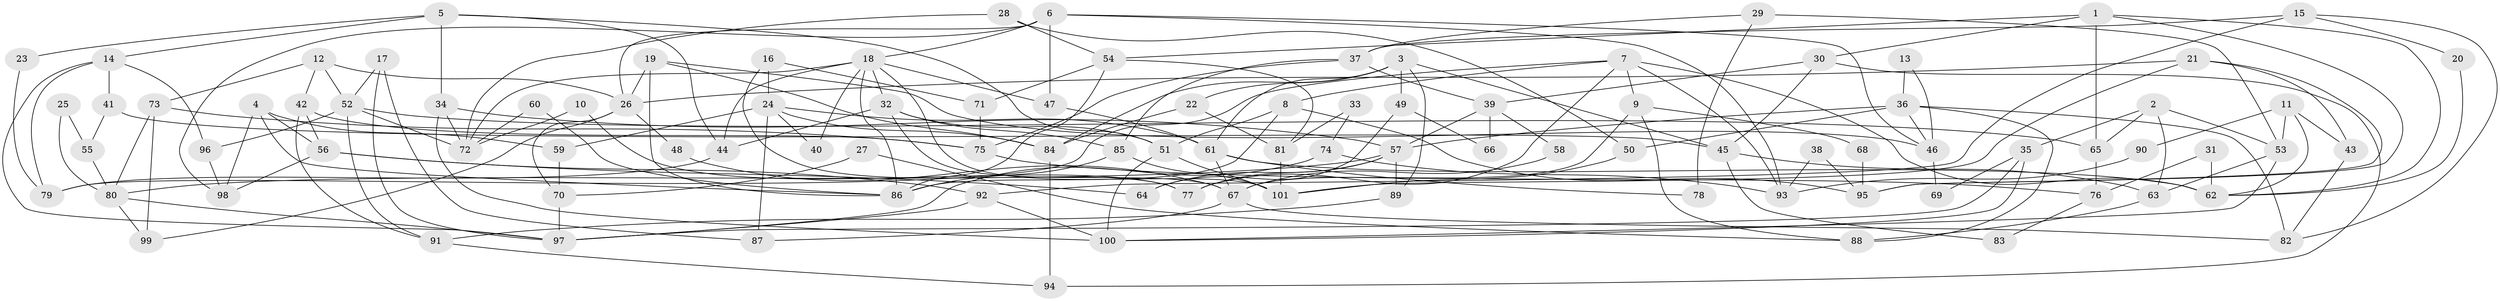 // Generated by graph-tools (version 1.1) at 2025/11/02/27/25 16:11:17]
// undirected, 101 vertices, 202 edges
graph export_dot {
graph [start="1"]
  node [color=gray90,style=filled];
  1;
  2;
  3;
  4;
  5;
  6;
  7;
  8;
  9;
  10;
  11;
  12;
  13;
  14;
  15;
  16;
  17;
  18;
  19;
  20;
  21;
  22;
  23;
  24;
  25;
  26;
  27;
  28;
  29;
  30;
  31;
  32;
  33;
  34;
  35;
  36;
  37;
  38;
  39;
  40;
  41;
  42;
  43;
  44;
  45;
  46;
  47;
  48;
  49;
  50;
  51;
  52;
  53;
  54;
  55;
  56;
  57;
  58;
  59;
  60;
  61;
  62;
  63;
  64;
  65;
  66;
  67;
  68;
  69;
  70;
  71;
  72;
  73;
  74;
  75;
  76;
  77;
  78;
  79;
  80;
  81;
  82;
  83;
  84;
  85;
  86;
  87;
  88;
  89;
  90;
  91;
  92;
  93;
  94;
  95;
  96;
  97;
  98;
  99;
  100;
  101;
  1 -- 62;
  1 -- 65;
  1 -- 30;
  1 -- 54;
  1 -- 95;
  2 -- 35;
  2 -- 53;
  2 -- 63;
  2 -- 65;
  3 -- 22;
  3 -- 61;
  3 -- 45;
  3 -- 49;
  3 -- 84;
  3 -- 89;
  4 -- 98;
  4 -- 56;
  4 -- 59;
  4 -- 86;
  5 -- 34;
  5 -- 51;
  5 -- 14;
  5 -- 23;
  5 -- 44;
  6 -- 47;
  6 -- 18;
  6 -- 26;
  6 -- 46;
  6 -- 93;
  6 -- 98;
  7 -- 79;
  7 -- 62;
  7 -- 8;
  7 -- 9;
  7 -- 77;
  7 -- 93;
  8 -- 95;
  8 -- 51;
  8 -- 86;
  9 -- 67;
  9 -- 68;
  9 -- 88;
  10 -- 72;
  10 -- 77;
  11 -- 53;
  11 -- 43;
  11 -- 62;
  11 -- 90;
  12 -- 73;
  12 -- 52;
  12 -- 26;
  12 -- 42;
  13 -- 36;
  13 -- 46;
  14 -- 97;
  14 -- 41;
  14 -- 79;
  14 -- 96;
  15 -- 82;
  15 -- 92;
  15 -- 20;
  15 -- 37;
  16 -- 77;
  16 -- 71;
  16 -- 24;
  17 -- 97;
  17 -- 52;
  17 -- 87;
  18 -- 44;
  18 -- 86;
  18 -- 32;
  18 -- 40;
  18 -- 47;
  18 -- 72;
  18 -- 101;
  19 -- 26;
  19 -- 86;
  19 -- 46;
  19 -- 84;
  20 -- 62;
  21 -- 101;
  21 -- 26;
  21 -- 43;
  21 -- 95;
  22 -- 81;
  22 -- 84;
  23 -- 79;
  24 -- 84;
  24 -- 40;
  24 -- 59;
  24 -- 61;
  24 -- 87;
  25 -- 80;
  25 -- 55;
  26 -- 48;
  26 -- 70;
  26 -- 99;
  27 -- 88;
  27 -- 70;
  28 -- 54;
  28 -- 50;
  28 -- 72;
  29 -- 37;
  29 -- 53;
  29 -- 78;
  30 -- 45;
  30 -- 39;
  30 -- 94;
  31 -- 76;
  31 -- 62;
  32 -- 85;
  32 -- 44;
  32 -- 51;
  32 -- 67;
  33 -- 74;
  33 -- 81;
  34 -- 57;
  34 -- 72;
  34 -- 100;
  35 -- 100;
  35 -- 97;
  35 -- 69;
  36 -- 57;
  36 -- 46;
  36 -- 50;
  36 -- 82;
  36 -- 88;
  37 -- 85;
  37 -- 39;
  37 -- 75;
  38 -- 93;
  38 -- 95;
  39 -- 57;
  39 -- 58;
  39 -- 66;
  41 -- 45;
  41 -- 55;
  42 -- 75;
  42 -- 56;
  42 -- 91;
  43 -- 82;
  44 -- 79;
  45 -- 63;
  45 -- 83;
  46 -- 69;
  47 -- 61;
  48 -- 67;
  49 -- 64;
  49 -- 66;
  50 -- 101;
  51 -- 100;
  51 -- 101;
  52 -- 91;
  52 -- 72;
  52 -- 65;
  52 -- 96;
  53 -- 100;
  53 -- 63;
  54 -- 86;
  54 -- 71;
  54 -- 81;
  55 -- 80;
  56 -- 98;
  56 -- 64;
  56 -- 92;
  57 -- 89;
  57 -- 64;
  57 -- 77;
  57 -- 80;
  58 -- 67;
  59 -- 70;
  60 -- 86;
  60 -- 72;
  61 -- 67;
  61 -- 62;
  61 -- 78;
  63 -- 88;
  65 -- 76;
  67 -- 87;
  67 -- 82;
  68 -- 95;
  70 -- 97;
  71 -- 75;
  73 -- 80;
  73 -- 99;
  73 -- 75;
  74 -- 97;
  74 -- 93;
  75 -- 76;
  76 -- 83;
  80 -- 97;
  80 -- 99;
  81 -- 101;
  84 -- 94;
  85 -- 101;
  85 -- 86;
  89 -- 91;
  90 -- 93;
  91 -- 94;
  92 -- 100;
  92 -- 97;
  96 -- 98;
}
